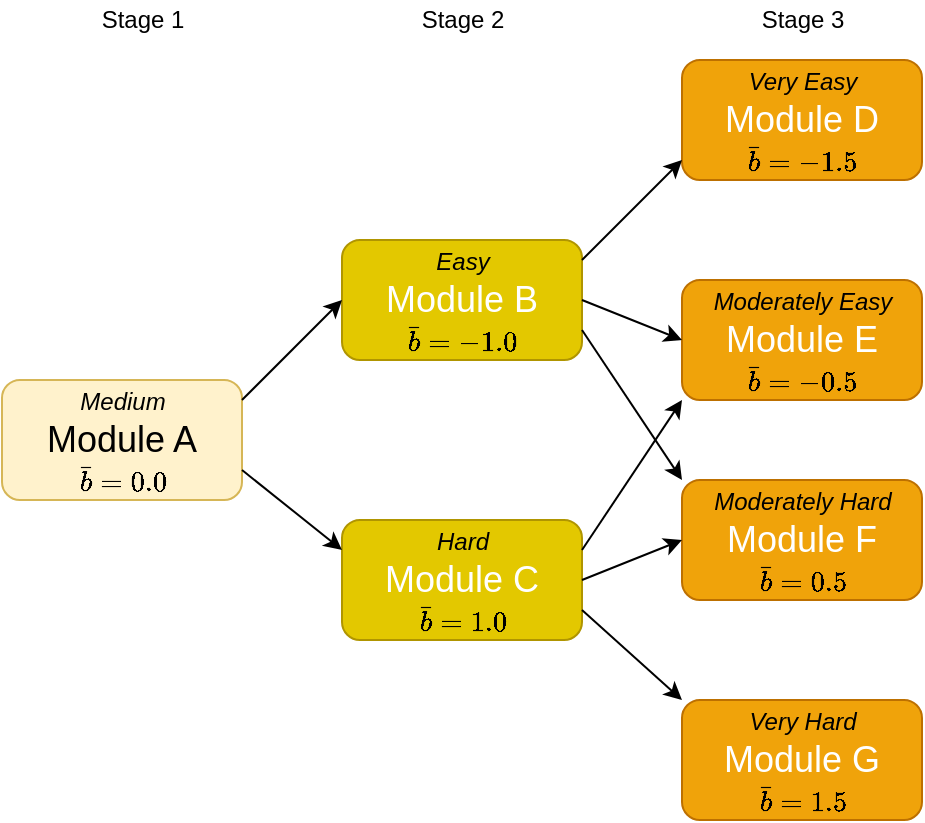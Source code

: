 <mxfile version="14.1.8" type="device"><diagram id="dGwpq152MlcM0aEhEtQq" name="Page-1"><mxGraphModel dx="946" dy="617" grid="1" gridSize="10" guides="1" tooltips="1" connect="1" arrows="1" fold="1" page="1" pageScale="1" pageWidth="2336" pageHeight="1654" math="1" shadow="0"><root><mxCell id="0"/><mxCell id="1" value="Main" style="" parent="0"/><mxCell id="sMmPd3YuOHG1A6g7UD8B-23" value="&lt;font style=&quot;font-size: 18px&quot;&gt;Module A&lt;/font&gt;" style="whiteSpace=wrap;html=1;rounded=1;fillColor=#fff2cc;strokeColor=#d6b656;" parent="1" vertex="1"><mxGeometry x="170" y="290" width="120" height="60" as="geometry"/></mxCell><mxCell id="sMmPd3YuOHG1A6g7UD8B-25" value="&lt;font style=&quot;font-size: 18px&quot;&gt;Module B&lt;/font&gt;" style="whiteSpace=wrap;html=1;rounded=1;fillColor=#e3c800;strokeColor=#B09500;fontColor=#ffffff;" parent="1" vertex="1"><mxGeometry x="340" y="220" width="120" height="60" as="geometry"/></mxCell><mxCell id="sMmPd3YuOHG1A6g7UD8B-24" value="&lt;font style=&quot;font-size: 18px&quot;&gt;Module C&lt;/font&gt;" style="whiteSpace=wrap;html=1;rounded=1;fillColor=#e3c800;strokeColor=#B09500;fontColor=#ffffff;" parent="1" vertex="1"><mxGeometry x="340" y="360" width="120" height="60" as="geometry"/></mxCell><mxCell id="sMmPd3YuOHG1A6g7UD8B-27" value="&lt;font style=&quot;font-size: 18px&quot;&gt;Module G&lt;/font&gt;" style="whiteSpace=wrap;html=1;rounded=1;fillColor=#f0a30a;strokeColor=#BD7000;fontColor=#ffffff;" parent="1" vertex="1"><mxGeometry x="510" y="450" width="120" height="60" as="geometry"/></mxCell><mxCell id="sMmPd3YuOHG1A6g7UD8B-29" value="&lt;font style=&quot;font-size: 18px&quot;&gt;Module F&lt;/font&gt;" style="whiteSpace=wrap;html=1;rounded=1;fillColor=#f0a30a;strokeColor=#BD7000;fontColor=#ffffff;" parent="1" vertex="1"><mxGeometry x="510" y="340" width="120" height="60" as="geometry"/></mxCell><mxCell id="sMmPd3YuOHG1A6g7UD8B-28" value="&lt;font style=&quot;font-size: 18px&quot;&gt;Module E&lt;/font&gt;" style="whiteSpace=wrap;html=1;rounded=1;fillColor=#f0a30a;strokeColor=#BD7000;fontColor=#ffffff;" parent="1" vertex="1"><mxGeometry x="510" y="240" width="120" height="60" as="geometry"/></mxCell><mxCell id="sMmPd3YuOHG1A6g7UD8B-26" value="&lt;font style=&quot;font-size: 18px&quot;&gt;Module D&lt;/font&gt;" style="whiteSpace=wrap;html=1;rounded=1;fillColor=#f0a30a;strokeColor=#BD7000;fontColor=#ffffff;" parent="1" vertex="1"><mxGeometry x="510" y="130" width="120" height="60" as="geometry"/></mxCell><mxCell id="CK1hZcYlaDKHM7_plsN8-6" value="Stage 1" style="text;html=1;resizable=0;autosize=1;align=center;verticalAlign=middle;points=[];fillColor=none;strokeColor=none;rounded=1;" parent="1" vertex="1"><mxGeometry x="210" y="100" width="60" height="20" as="geometry"/></mxCell><mxCell id="CK1hZcYlaDKHM7_plsN8-7" value="Stage 2" style="text;html=1;resizable=0;autosize=1;align=center;verticalAlign=middle;points=[];fillColor=none;strokeColor=none;rounded=1;" parent="1" vertex="1"><mxGeometry x="370" y="100" width="60" height="20" as="geometry"/></mxCell><mxCell id="CK1hZcYlaDKHM7_plsN8-78" value="$$\bar{b} = 0.0$$" style="text;html=1;resizable=0;autosize=1;align=center;verticalAlign=middle;points=[];fillColor=none;strokeColor=none;rounded=1;" parent="1" vertex="1"><mxGeometry x="175" y="330" width="110" height="20" as="geometry"/></mxCell><mxCell id="CK1hZcYlaDKHM7_plsN8-79" value="$$\bar{b} = 1.0$$" style="text;html=1;resizable=0;autosize=1;align=center;verticalAlign=middle;points=[];fillColor=none;strokeColor=none;rounded=1;" parent="1" vertex="1"><mxGeometry x="345" y="400" width="110" height="20" as="geometry"/></mxCell><mxCell id="CK1hZcYlaDKHM7_plsN8-80" value="$$\bar{b} = -1.0$$" style="text;html=1;resizable=0;autosize=1;align=center;verticalAlign=middle;points=[];fillColor=none;strokeColor=none;rounded=1;" parent="1" vertex="1"><mxGeometry x="345" y="260" width="110" height="20" as="geometry"/></mxCell><mxCell id="CK1hZcYlaDKHM7_plsN8-81" value="$$\bar{b} = -1.5$$" style="text;html=1;resizable=0;autosize=1;align=center;verticalAlign=middle;points=[];fillColor=none;strokeColor=none;rounded=1;" parent="1" vertex="1"><mxGeometry x="515" y="170" width="110" height="20" as="geometry"/></mxCell><mxCell id="CK1hZcYlaDKHM7_plsN8-83" value="$$\bar{b} = -0.5$$" style="text;html=1;resizable=0;autosize=1;align=center;verticalAlign=middle;points=[];fillColor=none;strokeColor=none;rounded=1;" parent="1" vertex="1"><mxGeometry x="515" y="280" width="110" height="20" as="geometry"/></mxCell><mxCell id="CK1hZcYlaDKHM7_plsN8-84" value="$$\bar{b} = 0.5$$" style="text;html=1;resizable=0;autosize=1;align=center;verticalAlign=middle;points=[];fillColor=none;strokeColor=none;rounded=1;" parent="1" vertex="1"><mxGeometry x="515" y="380" width="110" height="20" as="geometry"/></mxCell><mxCell id="CK1hZcYlaDKHM7_plsN8-85" value="$$\bar{b} = 1.5$$" style="text;html=1;resizable=0;autosize=1;align=center;verticalAlign=middle;points=[];fillColor=none;strokeColor=none;rounded=1;" parent="1" vertex="1"><mxGeometry x="515" y="490" width="110" height="20" as="geometry"/></mxCell><mxCell id="CK1hZcYlaDKHM7_plsN8-86" value="Stage 3" style="text;html=1;resizable=0;autosize=1;align=center;verticalAlign=middle;points=[];fillColor=none;strokeColor=none;rounded=1;" parent="1" vertex="1"><mxGeometry x="540" y="100" width="60" height="20" as="geometry"/></mxCell><mxCell id="sMmPd3YuOHG1A6g7UD8B-30" value="" style="endArrow=classic;html=1;" parent="1" edge="1"><mxGeometry width="50" height="50" relative="1" as="geometry"><mxPoint x="290" y="300" as="sourcePoint"/><mxPoint x="340" y="250" as="targetPoint"/></mxGeometry></mxCell><mxCell id="sMmPd3YuOHG1A6g7UD8B-31" value="" style="endArrow=classic;html=1;" parent="1" edge="1"><mxGeometry width="50" height="50" relative="1" as="geometry"><mxPoint x="460" y="230" as="sourcePoint"/><mxPoint x="510" y="180" as="targetPoint"/></mxGeometry></mxCell><mxCell id="sMmPd3YuOHG1A6g7UD8B-32" value="" style="endArrow=classic;html=1;entryX=0;entryY=0.5;entryDx=0;entryDy=0;" parent="1" edge="1"><mxGeometry width="50" height="50" relative="1" as="geometry"><mxPoint x="460" y="250" as="sourcePoint"/><mxPoint x="510" y="270" as="targetPoint"/></mxGeometry></mxCell><mxCell id="sMmPd3YuOHG1A6g7UD8B-33" value="" style="endArrow=classic;html=1;entryX=0;entryY=0;entryDx=0;entryDy=0;exitX=1;exitY=0.75;exitDx=0;exitDy=0;" parent="1" edge="1"><mxGeometry width="50" height="50" relative="1" as="geometry"><mxPoint x="460" y="265" as="sourcePoint"/><mxPoint x="510" y="340" as="targetPoint"/></mxGeometry></mxCell><mxCell id="sMmPd3YuOHG1A6g7UD8B-34" value="" style="endArrow=classic;html=1;exitX=1;exitY=0.75;exitDx=0;exitDy=0;entryX=0;entryY=0.25;entryDx=0;entryDy=0;" parent="1" edge="1"><mxGeometry width="50" height="50" relative="1" as="geometry"><mxPoint x="290" y="335" as="sourcePoint"/><mxPoint x="340" y="375" as="targetPoint"/></mxGeometry></mxCell><mxCell id="sMmPd3YuOHG1A6g7UD8B-35" value="" style="endArrow=classic;html=1;exitX=1;exitY=0.25;exitDx=0;exitDy=0;entryX=0;entryY=1;entryDx=0;entryDy=0;" parent="1" edge="1"><mxGeometry width="50" height="50" relative="1" as="geometry"><mxPoint x="460" y="375" as="sourcePoint"/><mxPoint x="510" y="300" as="targetPoint"/></mxGeometry></mxCell><mxCell id="sMmPd3YuOHG1A6g7UD8B-36" value="" style="endArrow=classic;html=1;exitX=1;exitY=0.5;exitDx=0;exitDy=0;entryX=0;entryY=0.5;entryDx=0;entryDy=0;" parent="1" edge="1"><mxGeometry width="50" height="50" relative="1" as="geometry"><mxPoint x="460" y="390" as="sourcePoint"/><mxPoint x="510" y="370" as="targetPoint"/></mxGeometry></mxCell><mxCell id="sMmPd3YuOHG1A6g7UD8B-37" value="" style="endArrow=classic;html=1;exitX=1;exitY=0.75;exitDx=0;exitDy=0;entryX=0;entryY=0;entryDx=0;entryDy=0;" parent="1" edge="1"><mxGeometry width="50" height="50" relative="1" as="geometry"><mxPoint x="460" y="405" as="sourcePoint"/><mxPoint x="510" y="450" as="targetPoint"/></mxGeometry></mxCell><mxCell id="sMmPd3YuOHG1A6g7UD8B-38" value="&lt;i&gt;Medium&lt;/i&gt;" style="text;html=1;resizable=0;autosize=1;align=center;verticalAlign=middle;points=[];fillColor=none;strokeColor=none;rounded=0;sketch=0;" parent="1" vertex="1"><mxGeometry x="200" y="291" width="60" height="20" as="geometry"/></mxCell><mxCell id="sMmPd3YuOHG1A6g7UD8B-39" value="&lt;i&gt;Easy&lt;/i&gt;" style="text;html=1;resizable=0;autosize=1;align=center;verticalAlign=middle;points=[];fillColor=none;strokeColor=none;rounded=0;sketch=0;" parent="1" vertex="1"><mxGeometry x="380" y="221" width="40" height="20" as="geometry"/></mxCell><mxCell id="sMmPd3YuOHG1A6g7UD8B-40" value="&lt;i&gt;Hard&lt;/i&gt;" style="text;html=1;resizable=0;autosize=1;align=center;verticalAlign=middle;points=[];fillColor=none;strokeColor=none;rounded=0;sketch=0;" parent="1" vertex="1"><mxGeometry x="380" y="361" width="40" height="20" as="geometry"/></mxCell><mxCell id="sMmPd3YuOHG1A6g7UD8B-41" value="&lt;i&gt;Very Hard&lt;/i&gt;" style="text;html=1;resizable=0;autosize=1;align=center;verticalAlign=middle;points=[];fillColor=none;strokeColor=none;rounded=0;sketch=0;" parent="1" vertex="1"><mxGeometry x="535" y="451" width="70" height="20" as="geometry"/></mxCell><mxCell id="sMmPd3YuOHG1A6g7UD8B-42" value="&lt;i&gt;Very Easy&lt;/i&gt;" style="text;html=1;resizable=0;autosize=1;align=center;verticalAlign=middle;points=[];fillColor=none;strokeColor=none;rounded=0;sketch=0;" parent="1" vertex="1"><mxGeometry x="535" y="131" width="70" height="20" as="geometry"/></mxCell><mxCell id="sMmPd3YuOHG1A6g7UD8B-43" value="&lt;i&gt;Moderately Easy&lt;/i&gt;" style="text;html=1;resizable=0;autosize=1;align=center;verticalAlign=middle;points=[];fillColor=none;strokeColor=none;rounded=0;sketch=0;" parent="1" vertex="1"><mxGeometry x="520" y="241" width="100" height="20" as="geometry"/></mxCell><mxCell id="sMmPd3YuOHG1A6g7UD8B-44" value="&lt;i&gt;Moderately Hard&lt;/i&gt;" style="text;html=1;resizable=0;autosize=1;align=center;verticalAlign=middle;points=[];fillColor=none;strokeColor=none;rounded=0;sketch=0;" parent="1" vertex="1"><mxGeometry x="520" y="341" width="100" height="20" as="geometry"/></mxCell></root></mxGraphModel></diagram></mxfile>